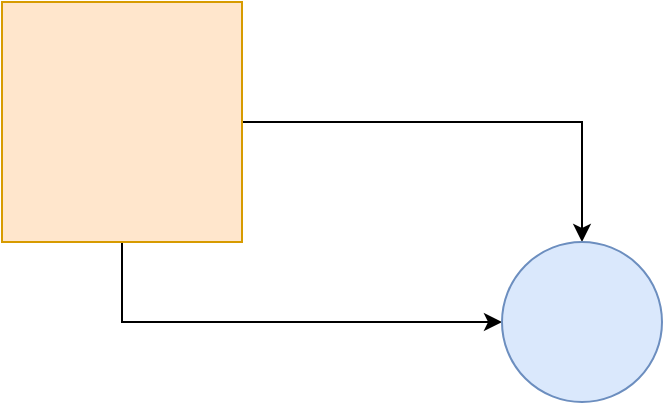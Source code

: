 <mxfile version="13.0.0" type="device"><diagram id="V4NEiOsR98XDe-gOuTpI" name="Page-1"><mxGraphModel dx="512" dy="579" grid="1" gridSize="10" guides="1" tooltips="1" connect="1" arrows="1" fold="1" page="1" pageScale="1" pageWidth="850" pageHeight="1100" math="0" shadow="0"><root><mxCell id="0"/><mxCell id="1" parent="0"/><mxCell id="TToedYcpw0UBGTIVSca2-3" style="edgeStyle=orthogonalEdgeStyle;rounded=0;orthogonalLoop=1;jettySize=auto;html=1;entryX=0.5;entryY=0;entryDx=0;entryDy=0;" edge="1" parent="1" source="TToedYcpw0UBGTIVSca2-1" target="TToedYcpw0UBGTIVSca2-2"><mxGeometry relative="1" as="geometry"/></mxCell><mxCell id="TToedYcpw0UBGTIVSca2-4" style="edgeStyle=orthogonalEdgeStyle;rounded=0;orthogonalLoop=1;jettySize=auto;html=1;entryX=0;entryY=0.5;entryDx=0;entryDy=0;" edge="1" parent="1" source="TToedYcpw0UBGTIVSca2-1" target="TToedYcpw0UBGTIVSca2-2"><mxGeometry relative="1" as="geometry"><Array as="points"><mxPoint x="120" y="270"/></Array></mxGeometry></mxCell><mxCell id="TToedYcpw0UBGTIVSca2-1" value="" style="whiteSpace=wrap;html=1;aspect=fixed;fillColor=#ffe6cc;strokeColor=#d79b00;" vertex="1" parent="1"><mxGeometry x="60" y="110" width="120" height="120" as="geometry"/></mxCell><mxCell id="TToedYcpw0UBGTIVSca2-2" value="" style="ellipse;whiteSpace=wrap;html=1;aspect=fixed;fillColor=#dae8fc;strokeColor=#6c8ebf;" vertex="1" parent="1"><mxGeometry x="310" y="230" width="80" height="80" as="geometry"/></mxCell></root></mxGraphModel></diagram></mxfile>